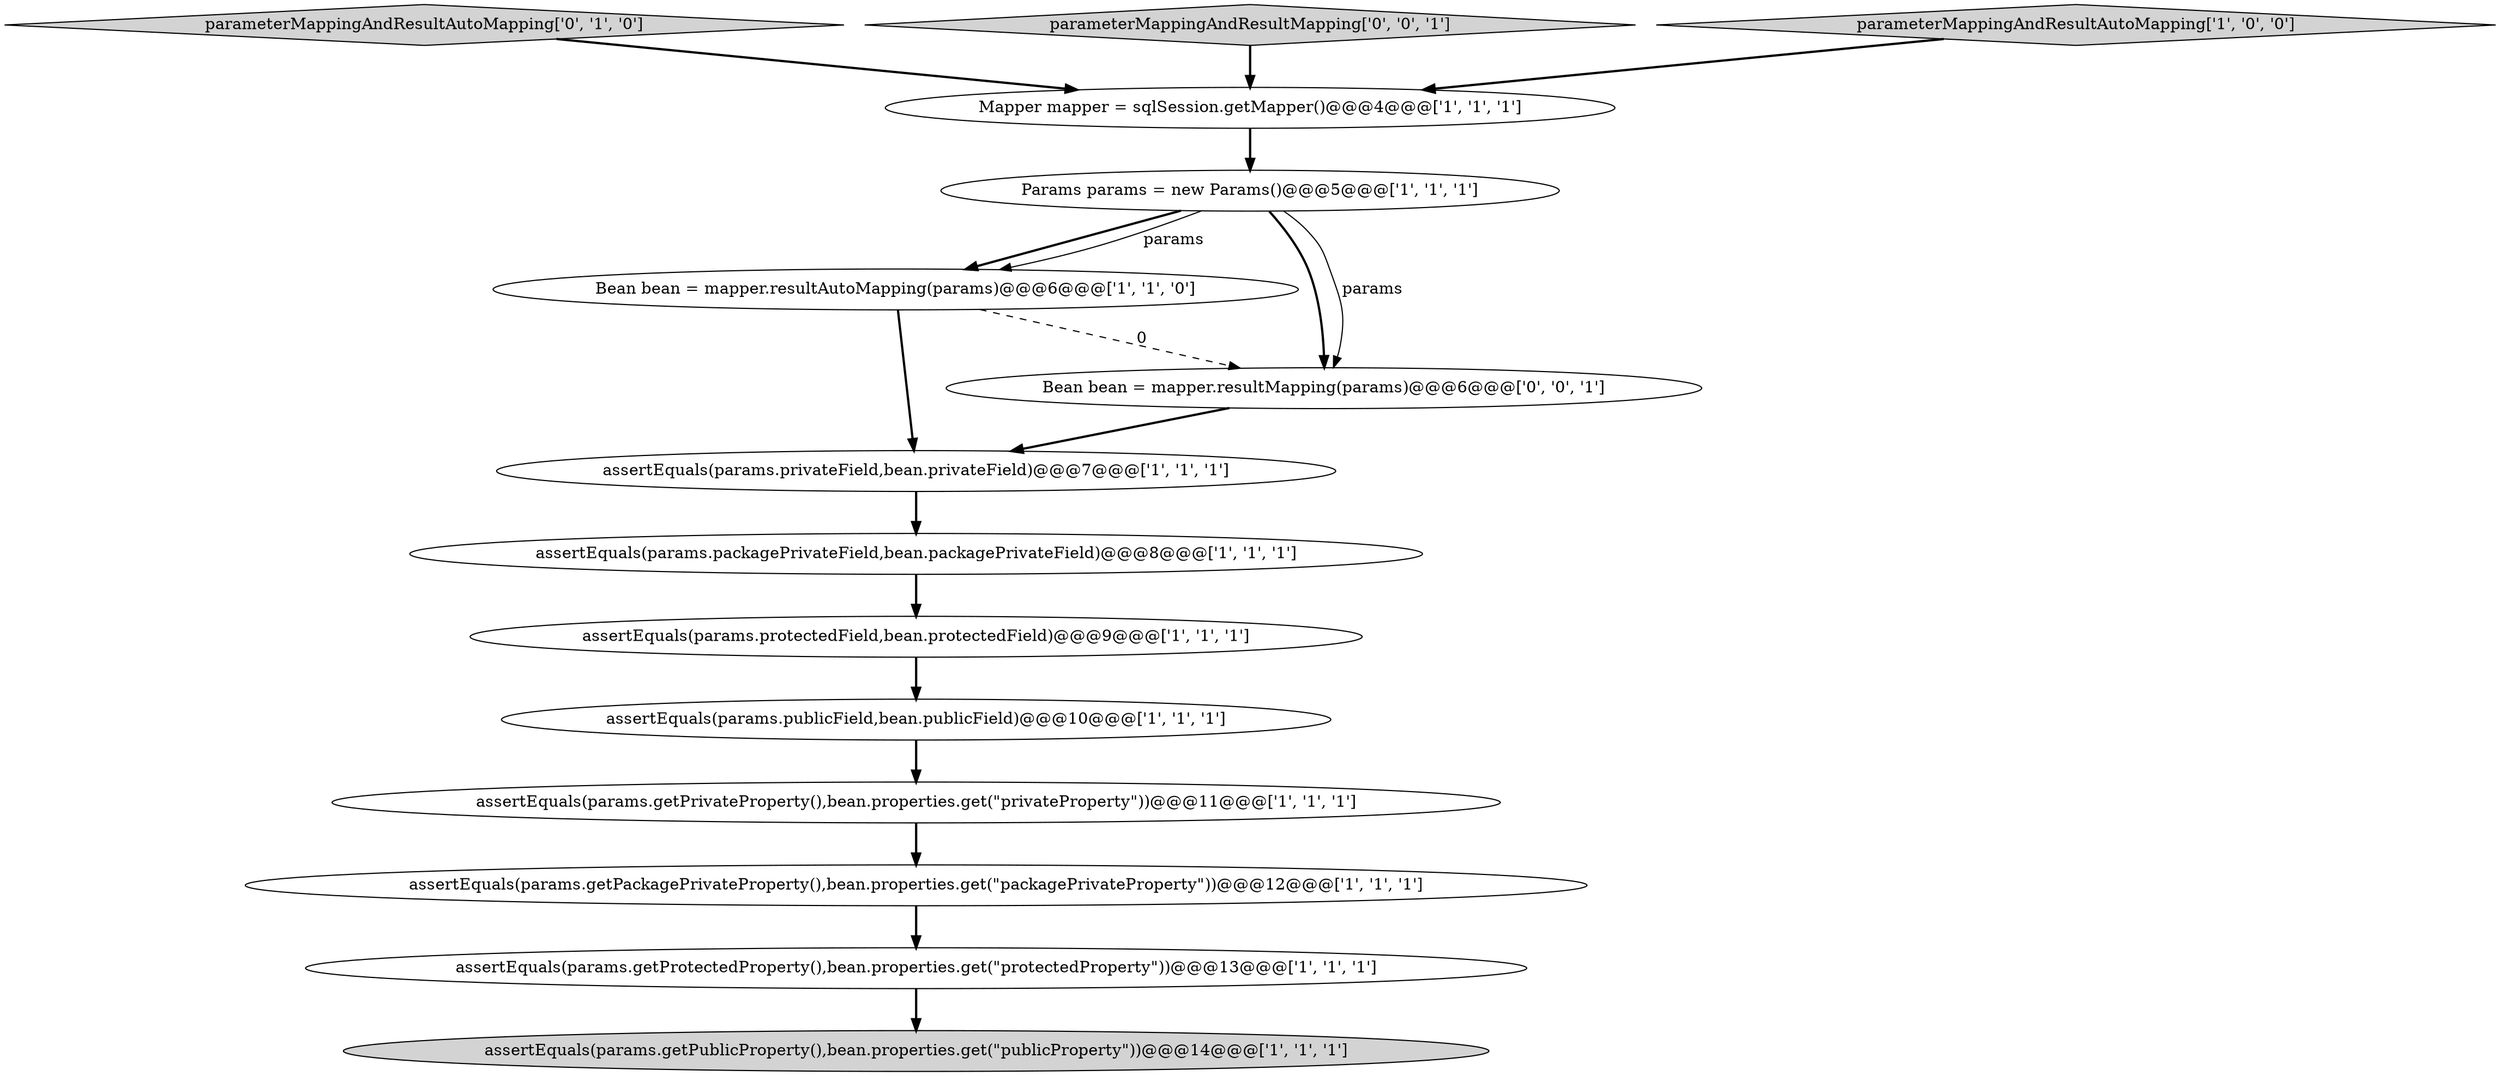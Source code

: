 digraph {
2 [style = filled, label = "assertEquals(params.protectedField,bean.protectedField)@@@9@@@['1', '1', '1']", fillcolor = white, shape = ellipse image = "AAA0AAABBB1BBB"];
8 [style = filled, label = "assertEquals(params.getPrivateProperty(),bean.properties.get(\"privateProperty\"))@@@11@@@['1', '1', '1']", fillcolor = white, shape = ellipse image = "AAA0AAABBB1BBB"];
5 [style = filled, label = "Bean bean = mapper.resultAutoMapping(params)@@@6@@@['1', '1', '0']", fillcolor = white, shape = ellipse image = "AAA0AAABBB1BBB"];
11 [style = filled, label = "assertEquals(params.privateField,bean.privateField)@@@7@@@['1', '1', '1']", fillcolor = white, shape = ellipse image = "AAA0AAABBB1BBB"];
7 [style = filled, label = "assertEquals(params.publicField,bean.publicField)@@@10@@@['1', '1', '1']", fillcolor = white, shape = ellipse image = "AAA0AAABBB1BBB"];
12 [style = filled, label = "parameterMappingAndResultAutoMapping['0', '1', '0']", fillcolor = lightgray, shape = diamond image = "AAA0AAABBB2BBB"];
13 [style = filled, label = "Bean bean = mapper.resultMapping(params)@@@6@@@['0', '0', '1']", fillcolor = white, shape = ellipse image = "AAA0AAABBB3BBB"];
0 [style = filled, label = "Mapper mapper = sqlSession.getMapper()@@@4@@@['1', '1', '1']", fillcolor = white, shape = ellipse image = "AAA0AAABBB1BBB"];
4 [style = filled, label = "assertEquals(params.getPublicProperty(),bean.properties.get(\"publicProperty\"))@@@14@@@['1', '1', '1']", fillcolor = lightgray, shape = ellipse image = "AAA0AAABBB1BBB"];
9 [style = filled, label = "assertEquals(params.getProtectedProperty(),bean.properties.get(\"protectedProperty\"))@@@13@@@['1', '1', '1']", fillcolor = white, shape = ellipse image = "AAA0AAABBB1BBB"];
10 [style = filled, label = "assertEquals(params.packagePrivateField,bean.packagePrivateField)@@@8@@@['1', '1', '1']", fillcolor = white, shape = ellipse image = "AAA0AAABBB1BBB"];
14 [style = filled, label = "parameterMappingAndResultMapping['0', '0', '1']", fillcolor = lightgray, shape = diamond image = "AAA0AAABBB3BBB"];
6 [style = filled, label = "parameterMappingAndResultAutoMapping['1', '0', '0']", fillcolor = lightgray, shape = diamond image = "AAA0AAABBB1BBB"];
3 [style = filled, label = "assertEquals(params.getPackagePrivateProperty(),bean.properties.get(\"packagePrivateProperty\"))@@@12@@@['1', '1', '1']", fillcolor = white, shape = ellipse image = "AAA0AAABBB1BBB"];
1 [style = filled, label = "Params params = new Params()@@@5@@@['1', '1', '1']", fillcolor = white, shape = ellipse image = "AAA0AAABBB1BBB"];
1->5 [style = bold, label=""];
3->9 [style = bold, label=""];
5->13 [style = dashed, label="0"];
10->2 [style = bold, label=""];
5->11 [style = bold, label=""];
6->0 [style = bold, label=""];
1->5 [style = solid, label="params"];
2->7 [style = bold, label=""];
14->0 [style = bold, label=""];
7->8 [style = bold, label=""];
11->10 [style = bold, label=""];
12->0 [style = bold, label=""];
0->1 [style = bold, label=""];
1->13 [style = bold, label=""];
13->11 [style = bold, label=""];
9->4 [style = bold, label=""];
8->3 [style = bold, label=""];
1->13 [style = solid, label="params"];
}
